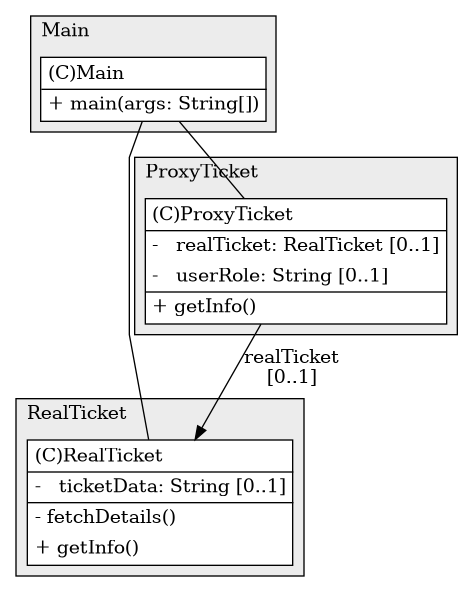 @startuml

/' diagram meta data start
config=StructureConfiguration;
{
  "projectClassification": {
    "searchMode": "OpenProject", // OpenProject, AllProjects
    "includedProjects": "",
    "pathEndKeywords": "*.impl",
    "isClientPath": "",
    "isClientName": "",
    "isTestPath": "",
    "isTestName": "",
    "isMappingPath": "",
    "isMappingName": "",
    "isDataAccessPath": "",
    "isDataAccessName": "",
    "isDataStructurePath": "",
    "isDataStructureName": "",
    "isInterfaceStructuresPath": "",
    "isInterfaceStructuresName": "",
    "isEntryPointPath": "",
    "isEntryPointName": "",
    "treatFinalFieldsAsMandatory": false
  },
  "graphRestriction": {
    "classPackageExcludeFilter": "",
    "classPackageIncludeFilter": "",
    "classNameExcludeFilter": "",
    "classNameIncludeFilter": "",
    "methodNameExcludeFilter": "",
    "methodNameIncludeFilter": "",
    "removeByInheritance": "", // inheritance/annotation based filtering is done in a second step
    "removeByAnnotation": "",
    "removeByClassPackage": "", // cleanup the graph after inheritance/annotation based filtering is done
    "removeByClassName": "",
    "cutMappings": false,
    "cutEnum": true,
    "cutTests": true,
    "cutClient": true,
    "cutDataAccess": false,
    "cutInterfaceStructures": false,
    "cutDataStructures": false,
    "cutGetterAndSetter": true,
    "cutConstructors": true
  },
  "graphTraversal": {
    "forwardDepth": 6,
    "backwardDepth": 6,
    "classPackageExcludeFilter": "",
    "classPackageIncludeFilter": "",
    "classNameExcludeFilter": "",
    "classNameIncludeFilter": "",
    "methodNameExcludeFilter": "",
    "methodNameIncludeFilter": "",
    "hideMappings": false,
    "hideDataStructures": false,
    "hidePrivateMethods": true,
    "hideInterfaceCalls": true, // indirection: implementation -> interface (is hidden) -> implementation
    "onlyShowApplicationEntryPoints": false, // root node is included
    "useMethodCallsForStructureDiagram": "ForwardOnly" // ForwardOnly, BothDirections, No
  },
  "details": {
    "aggregation": "GroupByClass", // ByClass, GroupByClass, None
    "showClassGenericTypes": true,
    "showMethods": true,
    "showMethodParameterNames": true,
    "showMethodParameterTypes": true,
    "showMethodReturnType": true,
    "showPackageLevels": 2,
    "showDetailedClassStructure": true
  },
  "rootClass": "Main",
  "extensionCallbackMethod": "" // qualified.class.name#methodName - signature: public static String method(String)
}
diagram meta data end '/



digraph g {
    rankdir="TB"
    splines=polyline
    

'nodes 
subgraph cluster_21388906 { 
   	label=RealTicket
	labeljust=l
	fillcolor="#ececec"
	style=filled
   
   RealTicket21388906[
	label=<<TABLE BORDER="1" CELLBORDER="0" CELLPADDING="4" CELLSPACING="0">
<TR><TD ALIGN="LEFT" >(C)RealTicket</TD></TR>
<HR/>
<TR><TD ALIGN="LEFT" >-   ticketData: String [0..1]</TD></TR>
<HR/>
<TR><TD ALIGN="LEFT" >- fetchDetails()</TD></TR>
<TR><TD ALIGN="LEFT" >+ getInfo()</TD></TR>
</TABLE>>
	style=filled
	margin=0
	shape=plaintext
	fillcolor="#FFFFFF"
];
} 

subgraph cluster_2390489 { 
   	label=Main
	labeljust=l
	fillcolor="#ececec"
	style=filled
   
   Main2390489[
	label=<<TABLE BORDER="1" CELLBORDER="0" CELLPADDING="4" CELLSPACING="0">
<TR><TD ALIGN="LEFT" >(C)Main</TD></TR>
<HR/>
<TR><TD ALIGN="LEFT" >+ main(args: String[])</TD></TR>
</TABLE>>
	style=filled
	margin=0
	shape=plaintext
	fillcolor="#FFFFFF"
];
} 

subgraph cluster_511394054 { 
   	label=ProxyTicket
	labeljust=l
	fillcolor="#ececec"
	style=filled
   
   ProxyTicket511394054[
	label=<<TABLE BORDER="1" CELLBORDER="0" CELLPADDING="4" CELLSPACING="0">
<TR><TD ALIGN="LEFT" >(C)ProxyTicket</TD></TR>
<HR/>
<TR><TD ALIGN="LEFT" >-   realTicket: RealTicket [0..1]</TD></TR>
<TR><TD ALIGN="LEFT" >-   userRole: String [0..1]</TD></TR>
<HR/>
<TR><TD ALIGN="LEFT" >+ getInfo()</TD></TR>
</TABLE>>
	style=filled
	margin=0
	shape=plaintext
	fillcolor="#FFFFFF"
];
} 

'edges    
Main2390489 -> ProxyTicket511394054[arrowhead=none];
Main2390489 -> RealTicket21388906[arrowhead=none];
ProxyTicket511394054 -> RealTicket21388906[label="realTicket
[0..1]"];
    
}
@enduml
